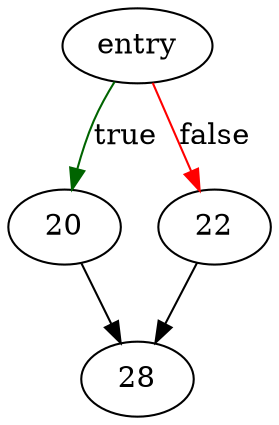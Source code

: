 digraph "btreeGetPage" {
	// Node definitions.
	4 [label=entry];
	20;
	22;
	28;

	// Edge definitions.
	4 -> 20 [
		color=darkgreen
		label=true
	];
	4 -> 22 [
		color=red
		label=false
	];
	20 -> 28;
	22 -> 28;
}